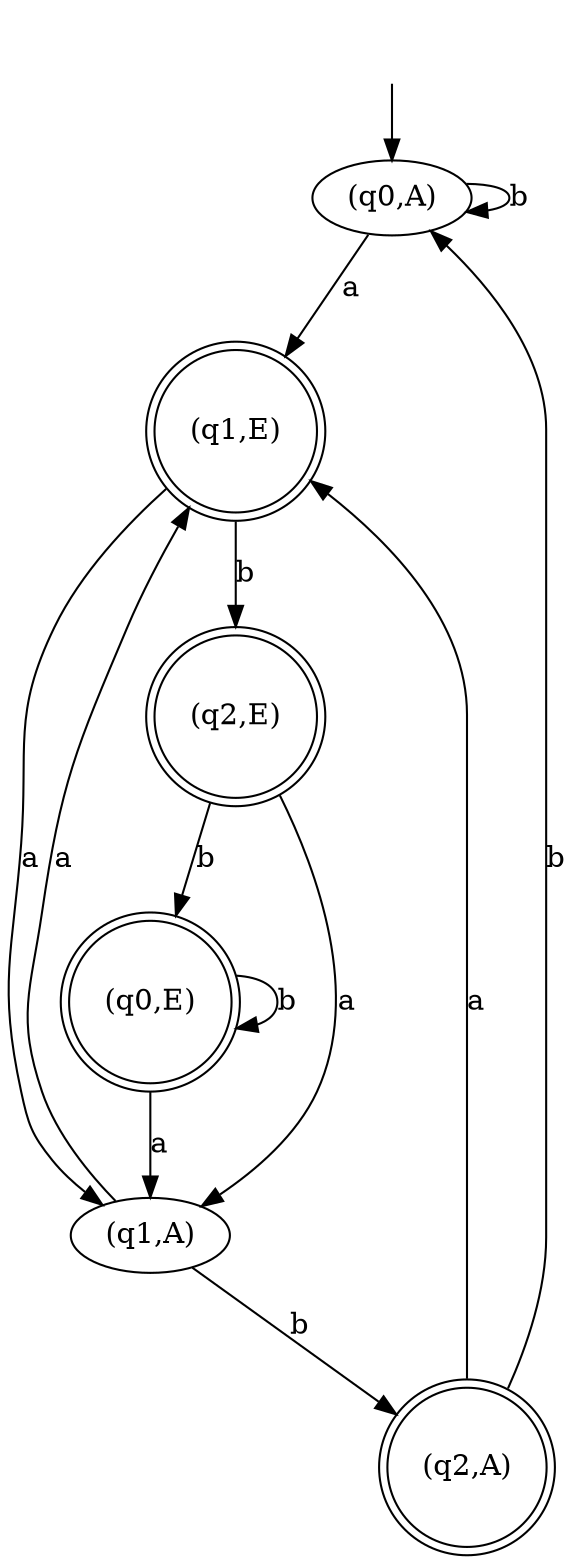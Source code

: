 digraph {
	"(q0,A)"
	"(q0,E)" [shape=doublecircle]
	"(q1,A)"
	"(q1,E)" [shape=doublecircle]
	"(q2,A)" [shape=doublecircle]
	"(q2,E)" [shape=doublecircle]
	_start [label="" shape=none]
	_start -> "(q0,A)"
	"(q0,A)" -> "(q1,E)" [label=a]
	"(q0,A)" -> "(q0,A)" [label=b]
	"(q0,E)" -> "(q1,A)" [label=a]
	"(q0,E)" -> "(q0,E)" [label=b]
	"(q1,A)" -> "(q1,E)" [label=a]
	"(q1,A)" -> "(q2,A)" [label=b]
	"(q1,E)" -> "(q1,A)" [label=a]
	"(q1,E)" -> "(q2,E)" [label=b]
	"(q2,A)" -> "(q1,E)" [label=a]
	"(q2,A)" -> "(q0,A)" [label=b]
	"(q2,E)" -> "(q1,A)" [label=a]
	"(q2,E)" -> "(q0,E)" [label=b]
}
